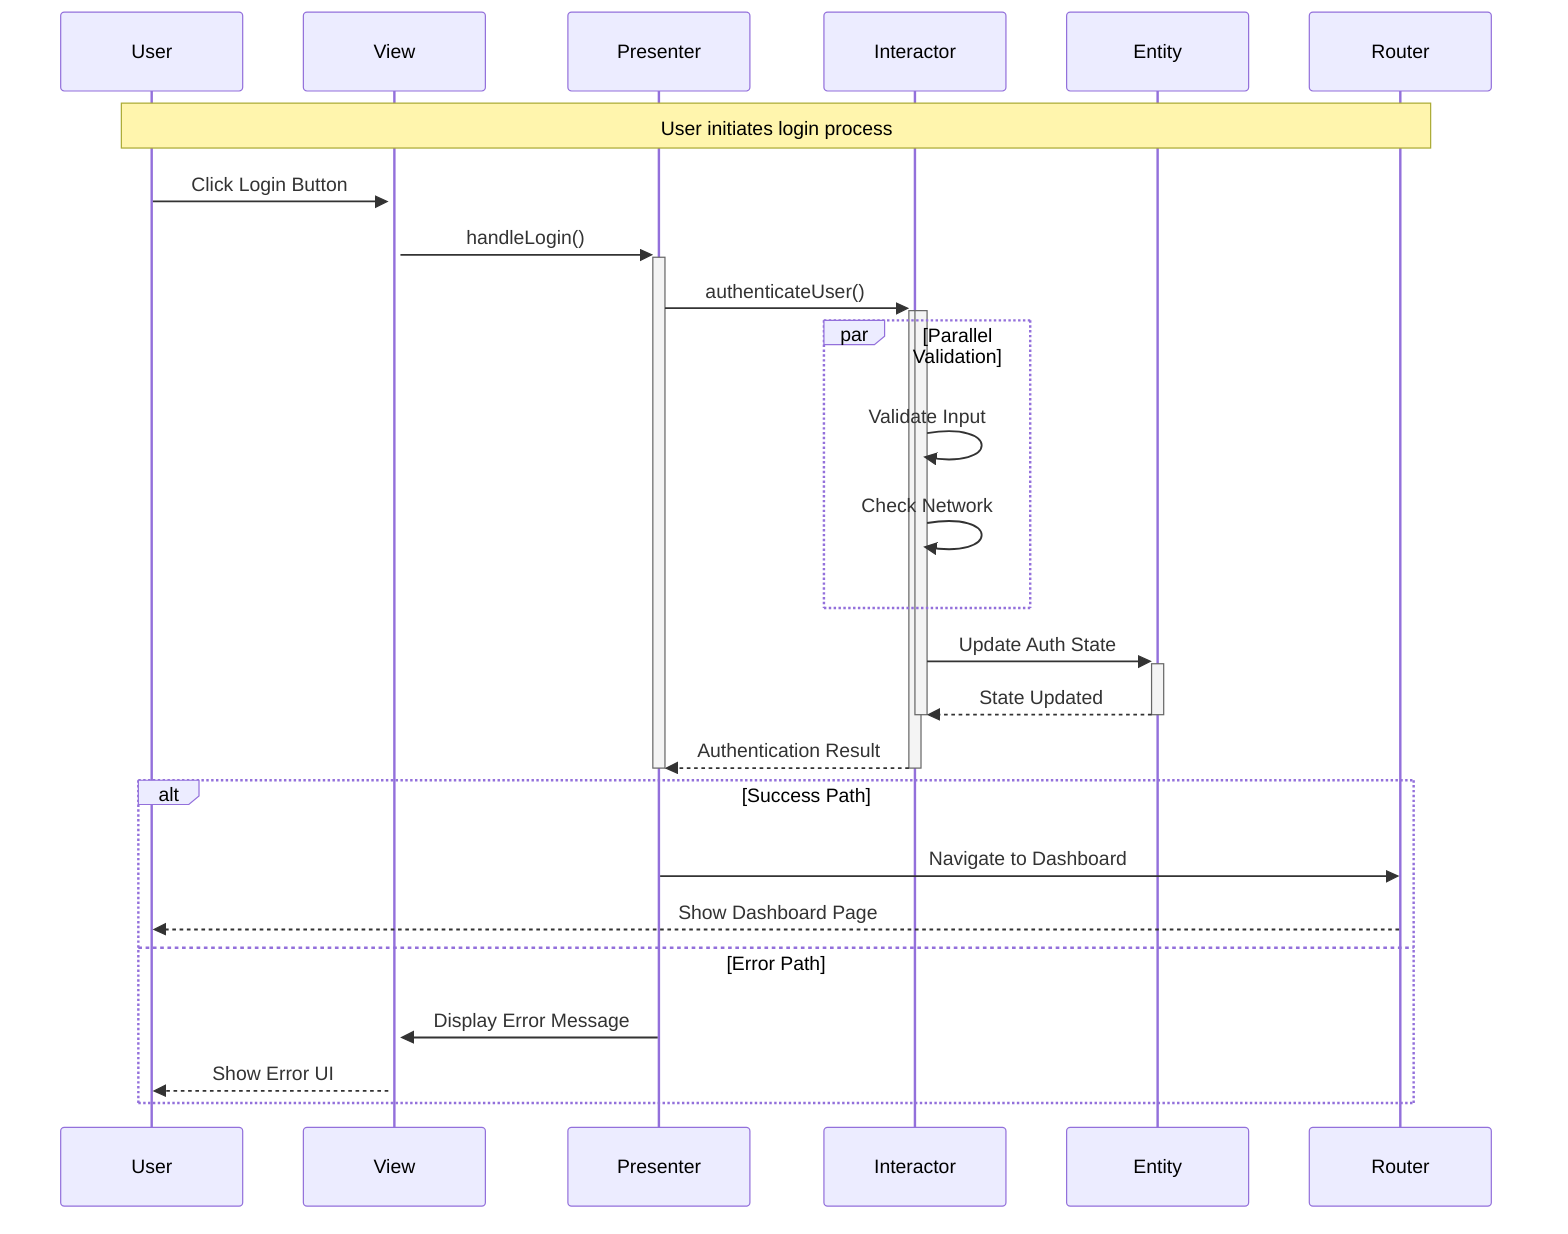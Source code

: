 sequenceDiagram
    participant U as User
    participant V as View
    participant P as Presenter
    participant I as Interactor
    participant E as Entity
    participant R as Router
    
    Note over U,R: User initiates login process
    
    U->>+V: Click Login Button
    V->>+P: handleLogin()
    
    P->>+I: authenticateUser()
    activate I
    
    par Parallel Validation
        I->>I: Validate Input
        I->>I: Check Network
    end
    
    I->>+E: Update Auth State
    E-->>-I: State Updated
    deactivate I
    
    I-->>-P: Authentication Result
    deactivate P
    
    alt Success Path
        P->>R: Navigate to Dashboard
        R-->>U: Show Dashboard Page
    else Error Path
        P->>V: Display Error Message
        V-->>U: Show Error UI
    end